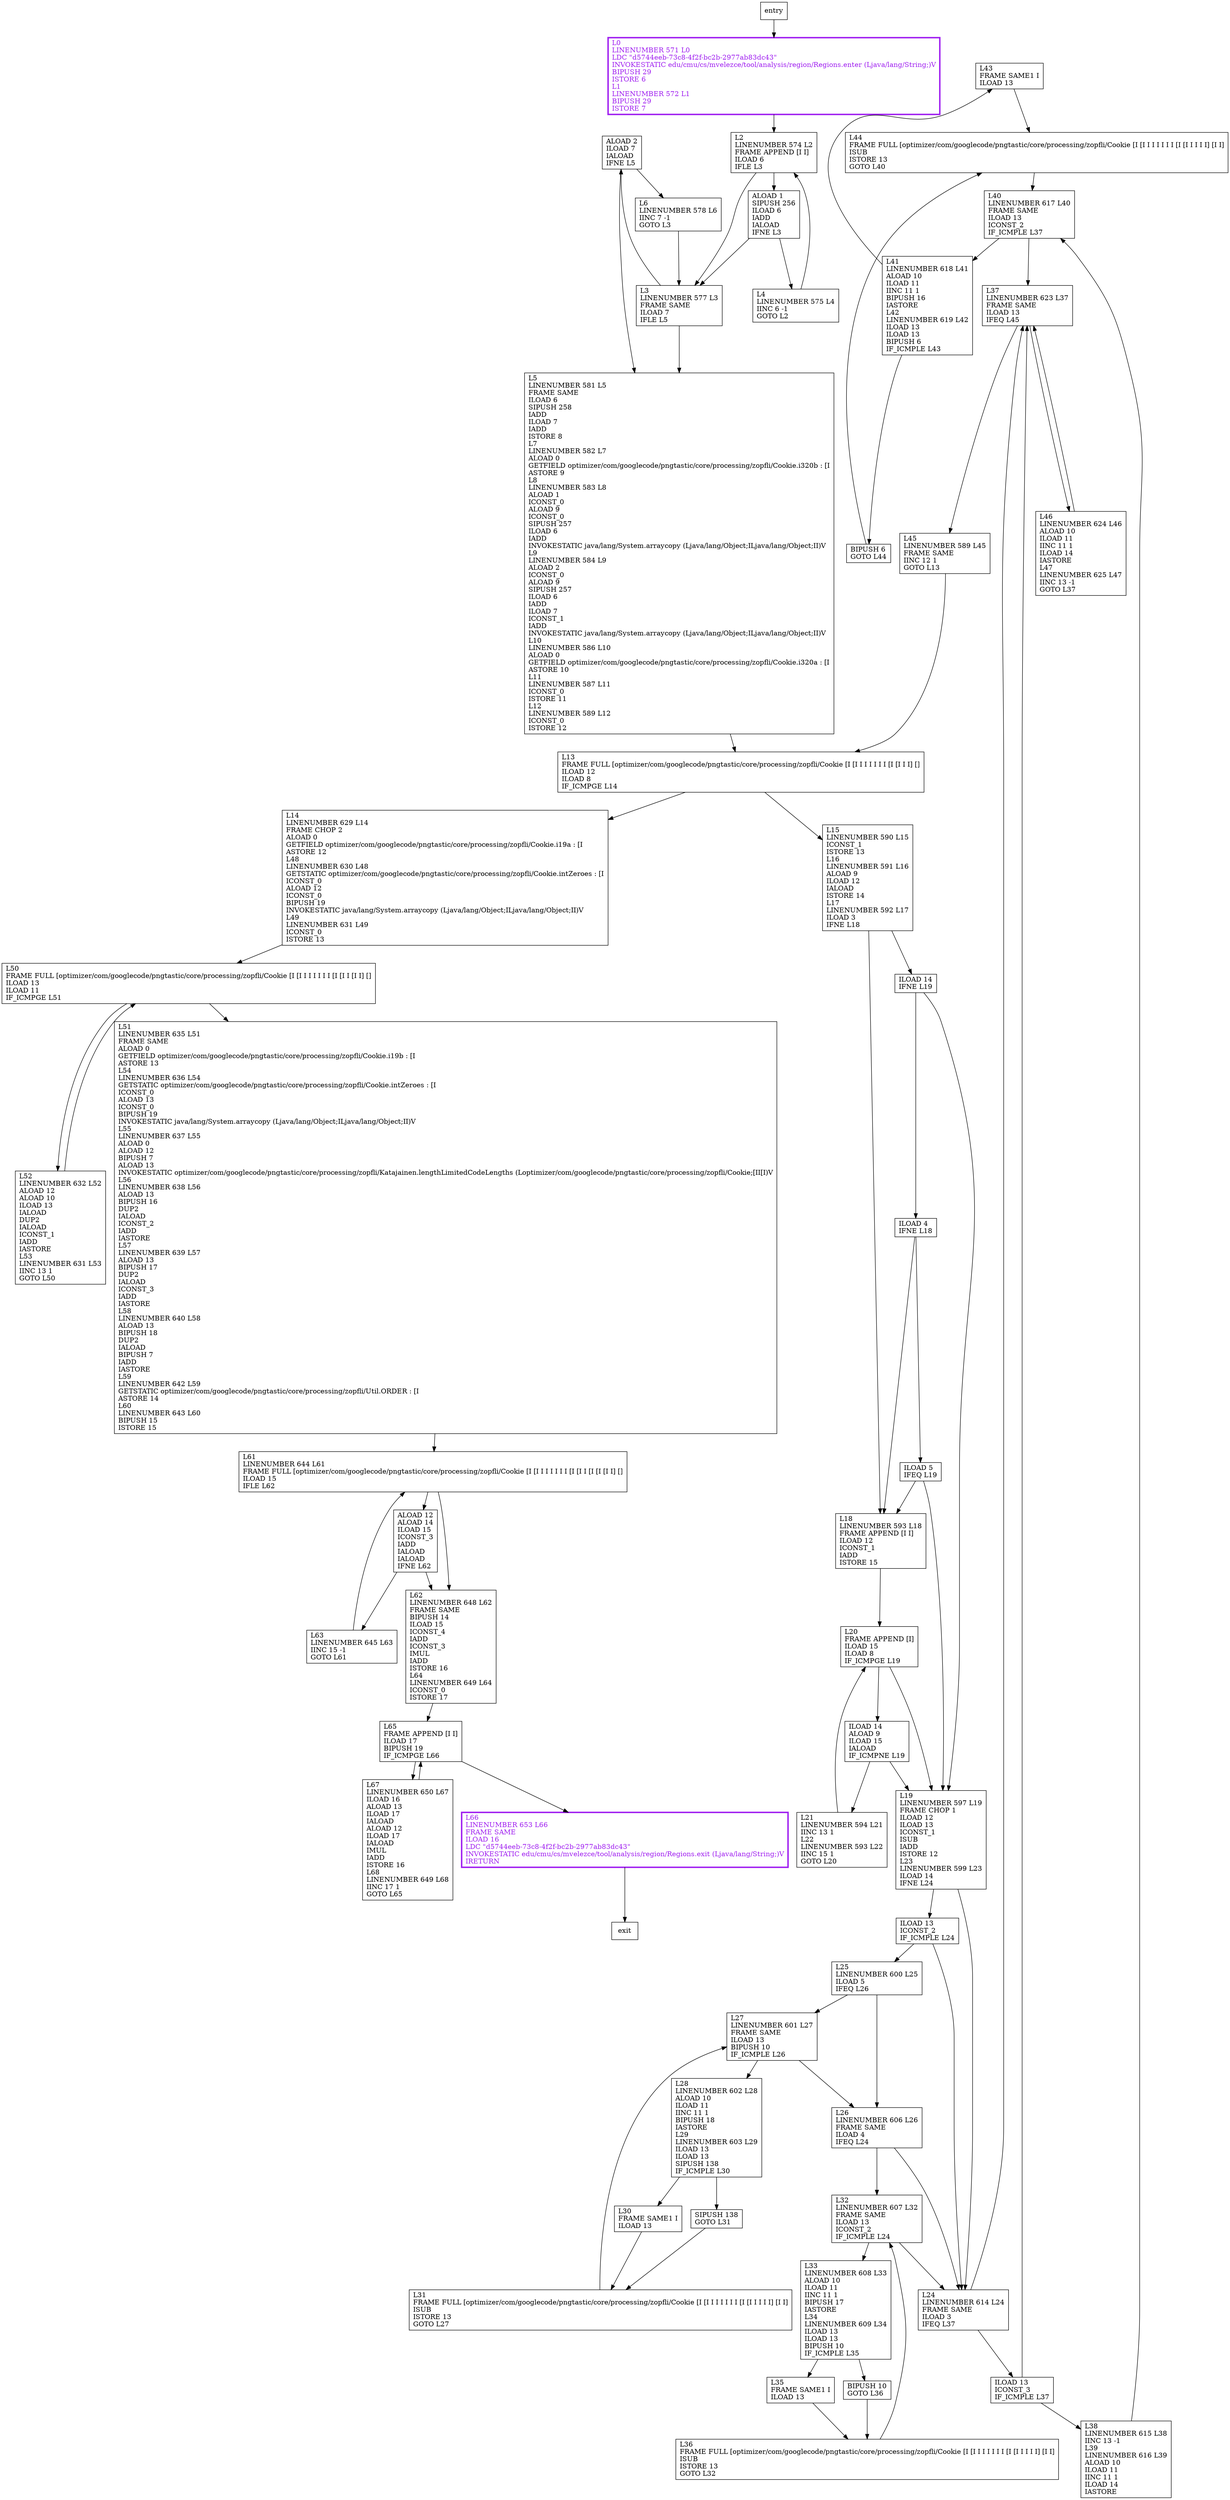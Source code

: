 digraph simulateEncodeTree {
node [shape=record];
677525887 [label="L43\lFRAME SAME1 I\lILOAD 13\l"];
1392064586 [label="L26\lLINENUMBER 606 L26\lFRAME SAME\lILOAD 4\lIFEQ L24\l"];
878268327 [label="L63\lLINENUMBER 645 L63\lIINC 15 -1\lGOTO L61\l"];
1565945640 [label="L66\lLINENUMBER 653 L66\lFRAME SAME\lILOAD 16\lLDC \"d5744eeb-73c8-4f2f-bc2b-2977ab83dc43\"\lINVOKESTATIC edu/cmu/cs/mvelezce/tool/analysis/region/Regions.exit (Ljava/lang/String;)V\lIRETURN\l"];
939328620 [label="L21\lLINENUMBER 594 L21\lIINC 13 1\lL22\lLINENUMBER 593 L22\lIINC 15 1\lGOTO L20\l"];
1253455448 [label="L37\lLINENUMBER 623 L37\lFRAME SAME\lILOAD 13\lIFEQ L45\l"];
1838736819 [label="ILOAD 5\lIFEQ L19\l"];
1366968809 [label="L65\lFRAME APPEND [I I]\lILOAD 17\lBIPUSH 19\lIF_ICMPGE L66\l"];
2029912907 [label="ILOAD 13\lICONST_3\lIF_ICMPLE L37\l"];
604974644 [label="L2\lLINENUMBER 574 L2\lFRAME APPEND [I I]\lILOAD 6\lIFLE L3\l"];
1155349122 [label="L52\lLINENUMBER 632 L52\lALOAD 12\lALOAD 10\lILOAD 13\lIALOAD\lDUP2\lIALOAD\lICONST_1\lIADD\lIASTORE\lL53\lLINENUMBER 631 L53\lIINC 13 1\lGOTO L50\l"];
537403382 [label="L4\lLINENUMBER 575 L4\lIINC 6 -1\lGOTO L2\l"];
2020685017 [label="BIPUSH 10\lGOTO L36\l"];
818220652 [label="L18\lLINENUMBER 593 L18\lFRAME APPEND [I I]\lILOAD 12\lICONST_1\lIADD\lISTORE 15\l"];
1813571028 [label="L45\lLINENUMBER 589 L45\lFRAME SAME\lIINC 12 1\lGOTO L13\l"];
1453102946 [label="ALOAD 2\lILOAD 7\lIALOAD\lIFNE L5\l"];
1747311548 [label="L44\lFRAME FULL [optimizer/com/googlecode/pngtastic/core/processing/zopfli/Cookie [I [I I I I I I I [I [I I I I I] [I I]\lISUB\lISTORE 13\lGOTO L40\l"];
935481400 [label="L50\lFRAME FULL [optimizer/com/googlecode/pngtastic/core/processing/zopfli/Cookie [I [I I I I I I I [I [I I [I I] []\lILOAD 13\lILOAD 11\lIF_ICMPGE L51\l"];
289380996 [label="L61\lLINENUMBER 644 L61\lFRAME FULL [optimizer/com/googlecode/pngtastic/core/processing/zopfli/Cookie [I [I I I I I I I [I [I I [I [I [I I] []\lILOAD 15\lIFLE L62\l"];
1914158384 [label="L19\lLINENUMBER 597 L19\lFRAME CHOP 1\lILOAD 12\lILOAD 13\lICONST_1\lISUB\lIADD\lISTORE 12\lL23\lLINENUMBER 599 L23\lILOAD 14\lIFNE L24\l"];
1386722351 [label="L33\lLINENUMBER 608 L33\lALOAD 10\lILOAD 11\lIINC 11 1\lBIPUSH 17\lIASTORE\lL34\lLINENUMBER 609 L34\lILOAD 13\lILOAD 13\lBIPUSH 10\lIF_ICMPLE L35\l"];
1502146867 [label="L24\lLINENUMBER 614 L24\lFRAME SAME\lILOAD 3\lIFEQ L37\l"];
1874875627 [label="L51\lLINENUMBER 635 L51\lFRAME SAME\lALOAD 0\lGETFIELD optimizer/com/googlecode/pngtastic/core/processing/zopfli/Cookie.i19b : [I\lASTORE 13\lL54\lLINENUMBER 636 L54\lGETSTATIC optimizer/com/googlecode/pngtastic/core/processing/zopfli/Cookie.intZeroes : [I\lICONST_0\lALOAD 13\lICONST_0\lBIPUSH 19\lINVOKESTATIC java/lang/System.arraycopy (Ljava/lang/Object;ILjava/lang/Object;II)V\lL55\lLINENUMBER 637 L55\lALOAD 0\lALOAD 12\lBIPUSH 7\lALOAD 13\lINVOKESTATIC optimizer/com/googlecode/pngtastic/core/processing/zopfli/Katajainen.lengthLimitedCodeLengths (Loptimizer/com/googlecode/pngtastic/core/processing/zopfli/Cookie;[II[I)V\lL56\lLINENUMBER 638 L56\lALOAD 13\lBIPUSH 16\lDUP2\lIALOAD\lICONST_2\lIADD\lIASTORE\lL57\lLINENUMBER 639 L57\lALOAD 13\lBIPUSH 17\lDUP2\lIALOAD\lICONST_3\lIADD\lIASTORE\lL58\lLINENUMBER 640 L58\lALOAD 13\lBIPUSH 18\lDUP2\lIALOAD\lBIPUSH 7\lIADD\lIASTORE\lL59\lLINENUMBER 642 L59\lGETSTATIC optimizer/com/googlecode/pngtastic/core/processing/zopfli/Util.ORDER : [I\lASTORE 14\lL60\lLINENUMBER 643 L60\lBIPUSH 15\lISTORE 15\l"];
1797796755 [label="L14\lLINENUMBER 629 L14\lFRAME CHOP 2\lALOAD 0\lGETFIELD optimizer/com/googlecode/pngtastic/core/processing/zopfli/Cookie.i19a : [I\lASTORE 12\lL48\lLINENUMBER 630 L48\lGETSTATIC optimizer/com/googlecode/pngtastic/core/processing/zopfli/Cookie.intZeroes : [I\lICONST_0\lALOAD 12\lICONST_0\lBIPUSH 19\lINVOKESTATIC java/lang/System.arraycopy (Ljava/lang/Object;ILjava/lang/Object;II)V\lL49\lLINENUMBER 631 L49\lICONST_0\lISTORE 13\l"];
513947473 [label="L30\lFRAME SAME1 I\lILOAD 13\l"];
156776305 [label="L38\lLINENUMBER 615 L38\lIINC 13 -1\lL39\lLINENUMBER 616 L39\lALOAD 10\lILOAD 11\lIINC 11 1\lILOAD 14\lIASTORE\l"];
2018297960 [label="ILOAD 14\lALOAD 9\lILOAD 15\lIALOAD\lIF_ICMPNE L19\l"];
84043687 [label="SIPUSH 138\lGOTO L31\l"];
136061364 [label="L5\lLINENUMBER 581 L5\lFRAME SAME\lILOAD 6\lSIPUSH 258\lIADD\lILOAD 7\lIADD\lISTORE 8\lL7\lLINENUMBER 582 L7\lALOAD 0\lGETFIELD optimizer/com/googlecode/pngtastic/core/processing/zopfli/Cookie.i320b : [I\lASTORE 9\lL8\lLINENUMBER 583 L8\lALOAD 1\lICONST_0\lALOAD 9\lICONST_0\lSIPUSH 257\lILOAD 6\lIADD\lINVOKESTATIC java/lang/System.arraycopy (Ljava/lang/Object;ILjava/lang/Object;II)V\lL9\lLINENUMBER 584 L9\lALOAD 2\lICONST_0\lALOAD 9\lSIPUSH 257\lILOAD 6\lIADD\lILOAD 7\lICONST_1\lIADD\lINVOKESTATIC java/lang/System.arraycopy (Ljava/lang/Object;ILjava/lang/Object;II)V\lL10\lLINENUMBER 586 L10\lALOAD 0\lGETFIELD optimizer/com/googlecode/pngtastic/core/processing/zopfli/Cookie.i320a : [I\lASTORE 10\lL11\lLINENUMBER 587 L11\lICONST_0\lISTORE 11\lL12\lLINENUMBER 589 L12\lICONST_0\lISTORE 12\l"];
38842051 [label="L15\lLINENUMBER 590 L15\lICONST_1\lISTORE 13\lL16\lLINENUMBER 591 L16\lALOAD 9\lILOAD 12\lIALOAD\lISTORE 14\lL17\lLINENUMBER 592 L17\lILOAD 3\lIFNE L18\l"];
1281776207 [label="L27\lLINENUMBER 601 L27\lFRAME SAME\lILOAD 13\lBIPUSH 10\lIF_ICMPLE L26\l"];
1962351193 [label="L62\lLINENUMBER 648 L62\lFRAME SAME\lBIPUSH 14\lILOAD 15\lICONST_4\lIADD\lICONST_3\lIMUL\lIADD\lISTORE 16\lL64\lLINENUMBER 649 L64\lICONST_0\lISTORE 17\l"];
1141825155 [label="L35\lFRAME SAME1 I\lILOAD 13\l"];
546214755 [label="BIPUSH 6\lGOTO L44\l"];
953771711 [label="L46\lLINENUMBER 624 L46\lALOAD 10\lILOAD 11\lIINC 11 1\lILOAD 14\lIASTORE\lL47\lLINENUMBER 625 L47\lIINC 13 -1\lGOTO L37\l"];
1571821687 [label="L32\lLINENUMBER 607 L32\lFRAME SAME\lILOAD 13\lICONST_2\lIF_ICMPLE L24\l"];
1974874887 [label="ILOAD 4\lIFNE L18\l"];
2086280373 [label="L3\lLINENUMBER 577 L3\lFRAME SAME\lILOAD 7\lIFLE L5\l"];
1930897311 [label="L20\lFRAME APPEND [I]\lILOAD 15\lILOAD 8\lIF_ICMPGE L19\l"];
1485420825 [label="ILOAD 14\lIFNE L19\l"];
412667673 [label="L25\lLINENUMBER 600 L25\lILOAD 5\lIFEQ L26\l"];
1084016732 [label="L28\lLINENUMBER 602 L28\lALOAD 10\lILOAD 11\lIINC 11 1\lBIPUSH 18\lIASTORE\lL29\lLINENUMBER 603 L29\lILOAD 13\lILOAD 13\lSIPUSH 138\lIF_ICMPLE L30\l"];
635435008 [label="L36\lFRAME FULL [optimizer/com/googlecode/pngtastic/core/processing/zopfli/Cookie [I [I I I I I I I [I [I I I I I] [I I]\lISUB\lISTORE 13\lGOTO L32\l"];
2068373866 [label="L31\lFRAME FULL [optimizer/com/googlecode/pngtastic/core/processing/zopfli/Cookie [I [I I I I I I I [I [I I I I I] [I I]\lISUB\lISTORE 13\lGOTO L27\l"];
552902389 [label="L0\lLINENUMBER 571 L0\lLDC \"d5744eeb-73c8-4f2f-bc2b-2977ab83dc43\"\lINVOKESTATIC edu/cmu/cs/mvelezce/tool/analysis/region/Regions.enter (Ljava/lang/String;)V\lBIPUSH 29\lISTORE 6\lL1\lLINENUMBER 572 L1\lBIPUSH 29\lISTORE 7\l"];
906741224 [label="L6\lLINENUMBER 578 L6\lIINC 7 -1\lGOTO L3\l"];
2129109539 [label="L13\lFRAME FULL [optimizer/com/googlecode/pngtastic/core/processing/zopfli/Cookie [I [I I I I I I I [I [I I I] []\lILOAD 12\lILOAD 8\lIF_ICMPGE L14\l"];
1201237474 [label="ILOAD 13\lICONST_2\lIF_ICMPLE L24\l"];
1654102316 [label="ALOAD 1\lSIPUSH 256\lILOAD 6\lIADD\lIALOAD\lIFNE L3\l"];
1402847650 [label="L41\lLINENUMBER 618 L41\lALOAD 10\lILOAD 11\lIINC 11 1\lBIPUSH 16\lIASTORE\lL42\lLINENUMBER 619 L42\lILOAD 13\lILOAD 13\lBIPUSH 6\lIF_ICMPLE L43\l"];
799018957 [label="L67\lLINENUMBER 650 L67\lILOAD 16\lALOAD 13\lILOAD 17\lIALOAD\lALOAD 12\lILOAD 17\lIALOAD\lIMUL\lIADD\lISTORE 16\lL68\lLINENUMBER 649 L68\lIINC 17 1\lGOTO L65\l"];
1426622411 [label="L40\lLINENUMBER 617 L40\lFRAME SAME\lILOAD 13\lICONST_2\lIF_ICMPLE L37\l"];
427650848 [label="ALOAD 12\lALOAD 14\lILOAD 15\lICONST_3\lIADD\lIALOAD\lIALOAD\lIFNE L62\l"];
entry;
exit;
677525887 -> 1747311548;
1392064586 -> 1502146867;
1392064586 -> 1571821687;
878268327 -> 289380996;
1565945640 -> exit;
939328620 -> 1930897311;
1253455448 -> 953771711;
1253455448 -> 1813571028;
1838736819 -> 818220652;
1838736819 -> 1914158384;
1366968809 -> 799018957;
1366968809 -> 1565945640;
2029912907 -> 156776305;
2029912907 -> 1253455448;
604974644 -> 1654102316;
604974644 -> 2086280373;
1155349122 -> 935481400;
537403382 -> 604974644;
2020685017 -> 635435008;
818220652 -> 1930897311;
1813571028 -> 2129109539;
1453102946 -> 136061364;
1453102946 -> 906741224;
1747311548 -> 1426622411;
935481400 -> 1874875627;
935481400 -> 1155349122;
289380996 -> 1962351193;
289380996 -> 427650848;
1914158384 -> 1502146867;
1914158384 -> 1201237474;
1386722351 -> 2020685017;
1386722351 -> 1141825155;
entry -> 552902389;
1502146867 -> 2029912907;
1502146867 -> 1253455448;
1874875627 -> 289380996;
1797796755 -> 935481400;
513947473 -> 2068373866;
156776305 -> 1426622411;
2018297960 -> 939328620;
2018297960 -> 1914158384;
84043687 -> 2068373866;
136061364 -> 2129109539;
38842051 -> 818220652;
38842051 -> 1485420825;
1281776207 -> 1084016732;
1281776207 -> 1392064586;
1962351193 -> 1366968809;
1141825155 -> 635435008;
546214755 -> 1747311548;
953771711 -> 1253455448;
1571821687 -> 1502146867;
1571821687 -> 1386722351;
1974874887 -> 1838736819;
1974874887 -> 818220652;
2086280373 -> 1453102946;
2086280373 -> 136061364;
1930897311 -> 2018297960;
1930897311 -> 1914158384;
1485420825 -> 1974874887;
1485420825 -> 1914158384;
412667673 -> 1392064586;
412667673 -> 1281776207;
1084016732 -> 84043687;
1084016732 -> 513947473;
635435008 -> 1571821687;
2068373866 -> 1281776207;
552902389 -> 604974644;
906741224 -> 2086280373;
2129109539 -> 1797796755;
2129109539 -> 38842051;
1201237474 -> 412667673;
1201237474 -> 1502146867;
1654102316 -> 537403382;
1654102316 -> 2086280373;
1402847650 -> 677525887;
1402847650 -> 546214755;
799018957 -> 1366968809;
1426622411 -> 1402847650;
1426622411 -> 1253455448;
427650848 -> 878268327;
427650848 -> 1962351193;
1565945640[fontcolor="purple", penwidth=3, color="purple"];
552902389[fontcolor="purple", penwidth=3, color="purple"];
}
